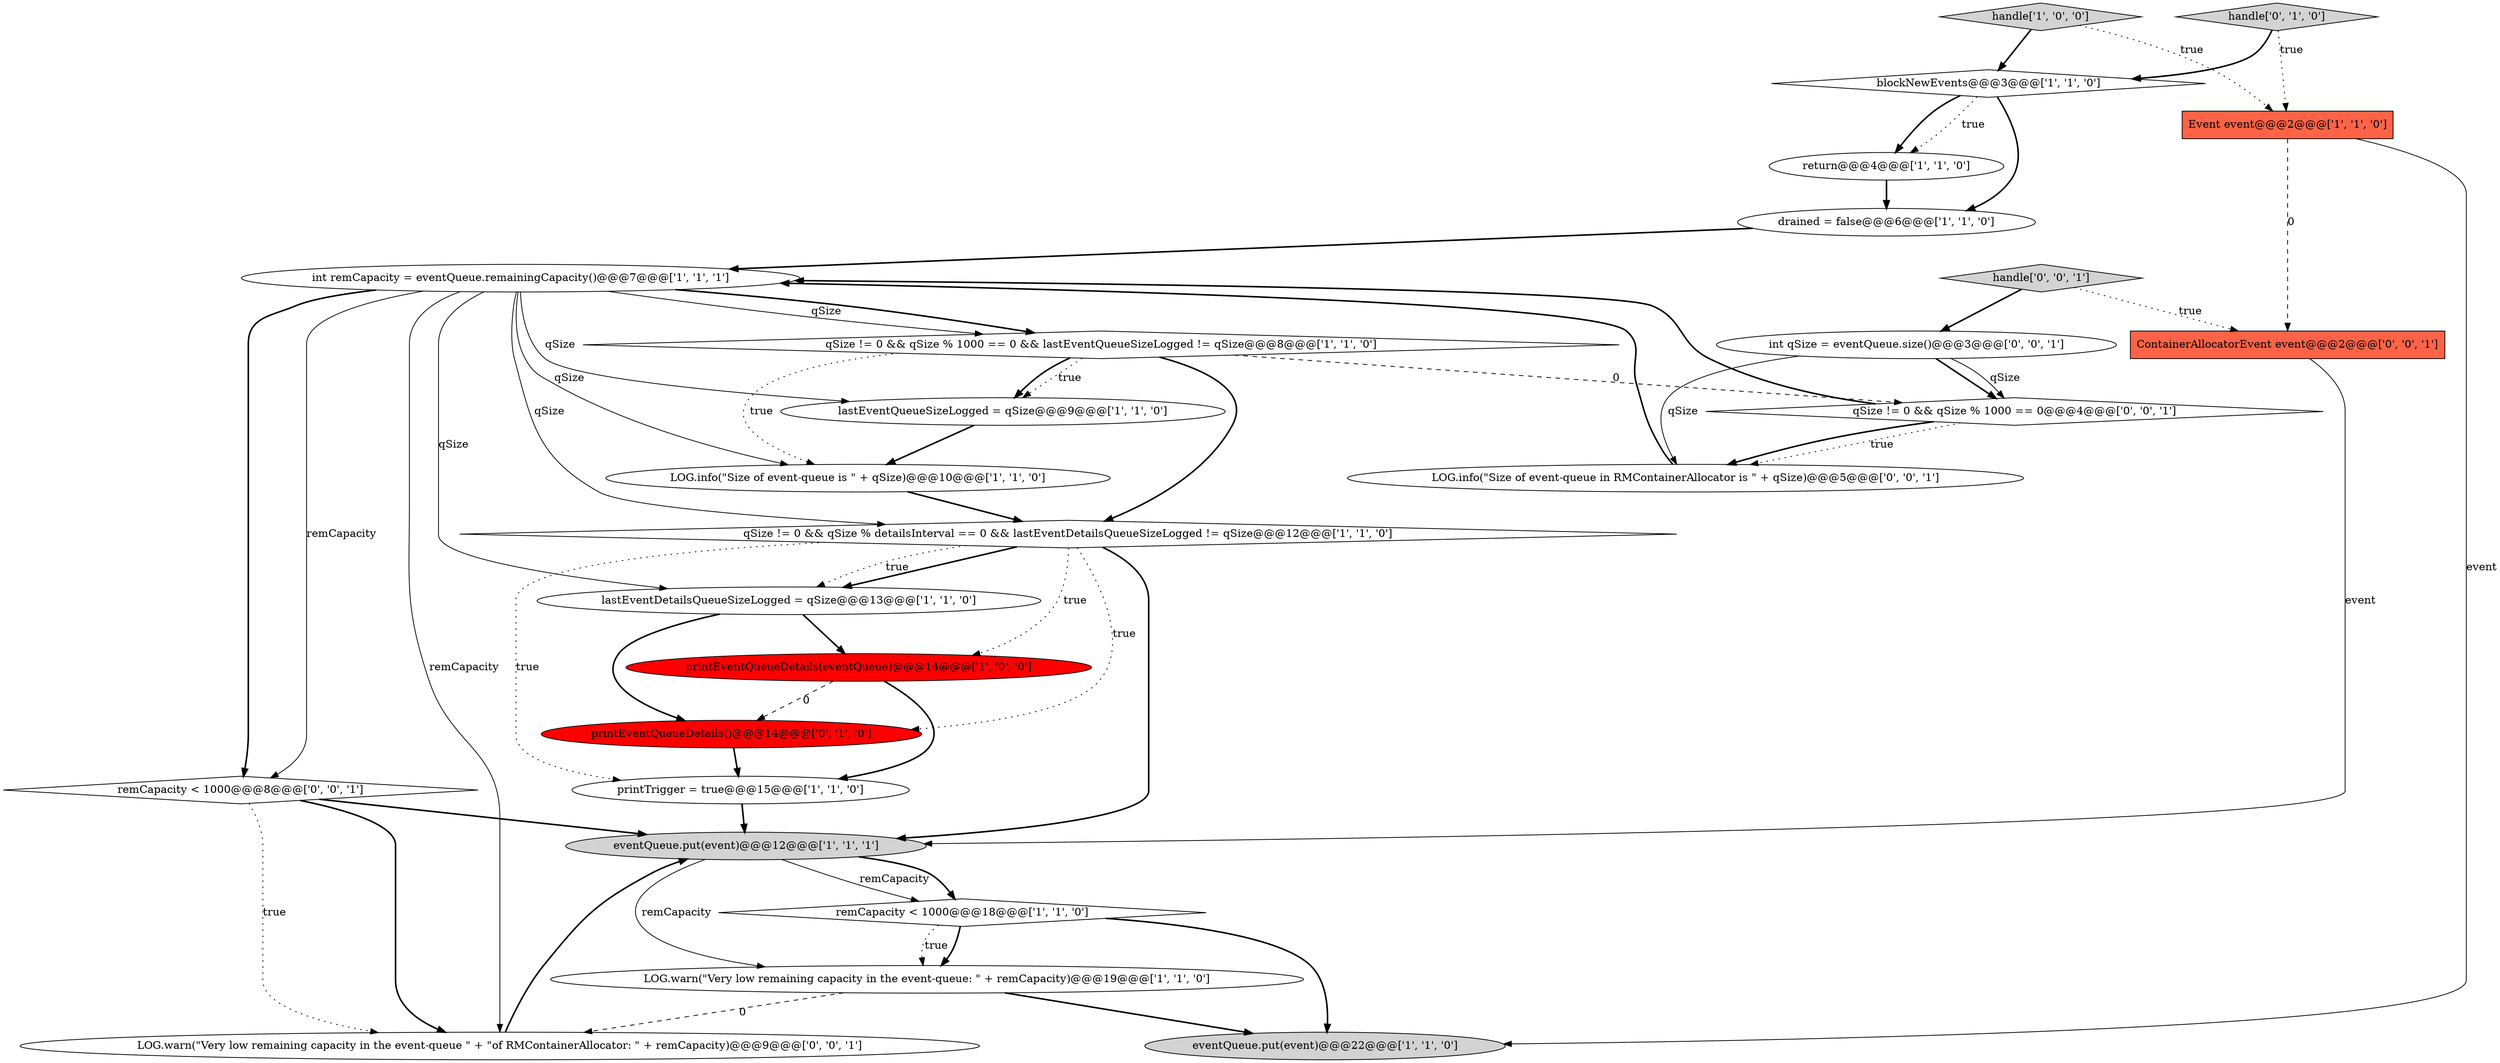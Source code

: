 digraph {
3 [style = filled, label = "blockNewEvents@@@3@@@['1', '1', '0']", fillcolor = white, shape = diamond image = "AAA0AAABBB1BBB"];
21 [style = filled, label = "int qSize = eventQueue.size()@@@3@@@['0', '0', '1']", fillcolor = white, shape = ellipse image = "AAA0AAABBB3BBB"];
24 [style = filled, label = "handle['0', '0', '1']", fillcolor = lightgray, shape = diamond image = "AAA0AAABBB3BBB"];
20 [style = filled, label = "LOG.info(\"Size of event-queue in RMContainerAllocator is \" + qSize)@@@5@@@['0', '0', '1']", fillcolor = white, shape = ellipse image = "AAA0AAABBB3BBB"];
7 [style = filled, label = "lastEventDetailsQueueSizeLogged = qSize@@@13@@@['1', '1', '0']", fillcolor = white, shape = ellipse image = "AAA0AAABBB1BBB"];
19 [style = filled, label = "ContainerAllocatorEvent event@@@2@@@['0', '0', '1']", fillcolor = tomato, shape = box image = "AAA0AAABBB3BBB"];
2 [style = filled, label = "qSize != 0 && qSize % 1000 == 0 && lastEventQueueSizeLogged != qSize@@@8@@@['1', '1', '0']", fillcolor = white, shape = diamond image = "AAA0AAABBB1BBB"];
9 [style = filled, label = "qSize != 0 && qSize % detailsInterval == 0 && lastEventDetailsQueueSizeLogged != qSize@@@12@@@['1', '1', '0']", fillcolor = white, shape = diamond image = "AAA0AAABBB1BBB"];
0 [style = filled, label = "eventQueue.put(event)@@@12@@@['1', '1', '1']", fillcolor = lightgray, shape = ellipse image = "AAA0AAABBB1BBB"];
8 [style = filled, label = "printEventQueueDetails(eventQueue)@@@14@@@['1', '0', '0']", fillcolor = red, shape = ellipse image = "AAA1AAABBB1BBB"];
14 [style = filled, label = "return@@@4@@@['1', '1', '0']", fillcolor = white, shape = ellipse image = "AAA0AAABBB1BBB"];
13 [style = filled, label = "Event event@@@2@@@['1', '1', '0']", fillcolor = tomato, shape = box image = "AAA0AAABBB1BBB"];
23 [style = filled, label = "remCapacity < 1000@@@8@@@['0', '0', '1']", fillcolor = white, shape = diamond image = "AAA0AAABBB3BBB"];
22 [style = filled, label = "qSize != 0 && qSize % 1000 == 0@@@4@@@['0', '0', '1']", fillcolor = white, shape = diamond image = "AAA0AAABBB3BBB"];
6 [style = filled, label = "eventQueue.put(event)@@@22@@@['1', '1', '0']", fillcolor = lightgray, shape = ellipse image = "AAA0AAABBB1BBB"];
18 [style = filled, label = "handle['0', '1', '0']", fillcolor = lightgray, shape = diamond image = "AAA0AAABBB2BBB"];
25 [style = filled, label = "LOG.warn(\"Very low remaining capacity in the event-queue \" + \"of RMContainerAllocator: \" + remCapacity)@@@9@@@['0', '0', '1']", fillcolor = white, shape = ellipse image = "AAA0AAABBB3BBB"];
11 [style = filled, label = "lastEventQueueSizeLogged = qSize@@@9@@@['1', '1', '0']", fillcolor = white, shape = ellipse image = "AAA0AAABBB1BBB"];
1 [style = filled, label = "drained = false@@@6@@@['1', '1', '0']", fillcolor = white, shape = ellipse image = "AAA0AAABBB1BBB"];
17 [style = filled, label = "printEventQueueDetails()@@@14@@@['0', '1', '0']", fillcolor = red, shape = ellipse image = "AAA1AAABBB2BBB"];
10 [style = filled, label = "remCapacity < 1000@@@18@@@['1', '1', '0']", fillcolor = white, shape = diamond image = "AAA0AAABBB1BBB"];
16 [style = filled, label = "printTrigger = true@@@15@@@['1', '1', '0']", fillcolor = white, shape = ellipse image = "AAA0AAABBB1BBB"];
12 [style = filled, label = "LOG.info(\"Size of event-queue is \" + qSize)@@@10@@@['1', '1', '0']", fillcolor = white, shape = ellipse image = "AAA0AAABBB1BBB"];
5 [style = filled, label = "int remCapacity = eventQueue.remainingCapacity()@@@7@@@['1', '1', '1']", fillcolor = white, shape = ellipse image = "AAA0AAABBB1BBB"];
4 [style = filled, label = "handle['1', '0', '0']", fillcolor = lightgray, shape = diamond image = "AAA0AAABBB1BBB"];
15 [style = filled, label = "LOG.warn(\"Very low remaining capacity in the event-queue: \" + remCapacity)@@@19@@@['1', '1', '0']", fillcolor = white, shape = ellipse image = "AAA0AAABBB1BBB"];
19->0 [style = solid, label="event"];
1->5 [style = bold, label=""];
21->20 [style = solid, label="qSize"];
8->16 [style = bold, label=""];
4->3 [style = bold, label=""];
18->3 [style = bold, label=""];
23->25 [style = bold, label=""];
16->0 [style = bold, label=""];
25->0 [style = bold, label=""];
7->17 [style = bold, label=""];
13->6 [style = solid, label="event"];
9->0 [style = bold, label=""];
10->15 [style = bold, label=""];
3->1 [style = bold, label=""];
5->23 [style = bold, label=""];
5->12 [style = solid, label="qSize"];
9->17 [style = dotted, label="true"];
3->14 [style = bold, label=""];
18->13 [style = dotted, label="true"];
11->12 [style = bold, label=""];
15->6 [style = bold, label=""];
0->15 [style = solid, label="remCapacity"];
2->9 [style = bold, label=""];
13->19 [style = dashed, label="0"];
9->7 [style = bold, label=""];
12->9 [style = bold, label=""];
7->8 [style = bold, label=""];
23->0 [style = bold, label=""];
10->6 [style = bold, label=""];
22->5 [style = bold, label=""];
14->1 [style = bold, label=""];
3->14 [style = dotted, label="true"];
20->5 [style = bold, label=""];
9->8 [style = dotted, label="true"];
2->11 [style = dotted, label="true"];
5->9 [style = solid, label="qSize"];
10->15 [style = dotted, label="true"];
4->13 [style = dotted, label="true"];
0->10 [style = solid, label="remCapacity"];
5->2 [style = bold, label=""];
0->10 [style = bold, label=""];
5->7 [style = solid, label="qSize"];
5->23 [style = solid, label="remCapacity"];
22->20 [style = dotted, label="true"];
15->25 [style = dashed, label="0"];
22->20 [style = bold, label=""];
24->21 [style = bold, label=""];
21->22 [style = bold, label=""];
2->12 [style = dotted, label="true"];
8->17 [style = dashed, label="0"];
5->2 [style = solid, label="qSize"];
24->19 [style = dotted, label="true"];
21->22 [style = solid, label="qSize"];
9->16 [style = dotted, label="true"];
9->7 [style = dotted, label="true"];
5->11 [style = solid, label="qSize"];
2->22 [style = dashed, label="0"];
23->25 [style = dotted, label="true"];
2->11 [style = bold, label=""];
17->16 [style = bold, label=""];
5->25 [style = solid, label="remCapacity"];
}
